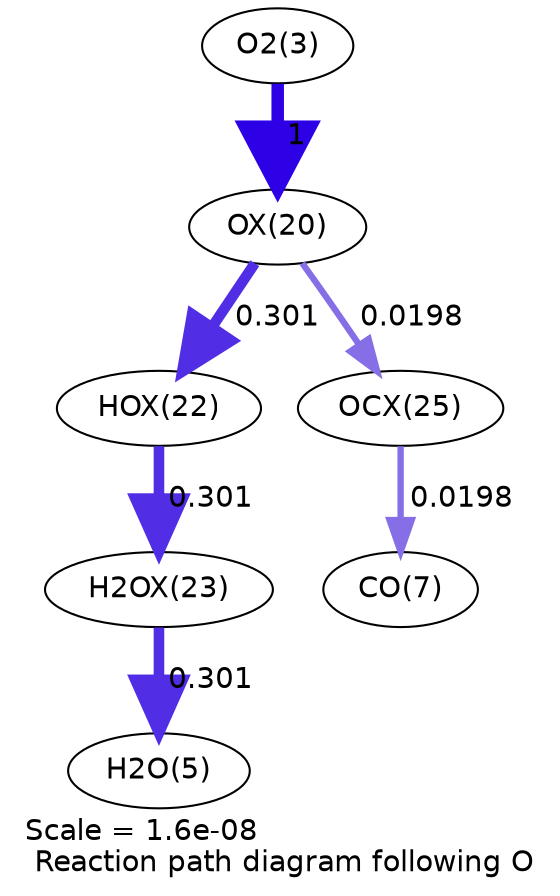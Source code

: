 digraph reaction_paths {
center=1;
s5 -> s87[fontname="Helvetica", penwidth=6, arrowsize=3, color="0.7, 1.5, 0.9"
, label=" 1"];
s87 -> s89[fontname="Helvetica", penwidth=5.09, arrowsize=2.55, color="0.7, 0.801, 0.9"
, label=" 0.301"];
s87 -> s92[fontname="Helvetica", penwidth=3.04, arrowsize=1.52, color="0.7, 0.52, 0.9"
, label=" 0.0198"];
s89 -> s90[fontname="Helvetica", penwidth=5.09, arrowsize=2.55, color="0.7, 0.801, 0.9"
, label=" 0.301"];
s90 -> s7[fontname="Helvetica", penwidth=5.09, arrowsize=2.55, color="0.7, 0.801, 0.9"
, label=" 0.301"];
s92 -> s9[fontname="Helvetica", penwidth=3.04, arrowsize=1.52, color="0.7, 0.52, 0.9"
, label=" 0.0198"];
s5 [ fontname="Helvetica", label="O2(3)"];
s7 [ fontname="Helvetica", label="H2O(5)"];
s9 [ fontname="Helvetica", label="CO(7)"];
s87 [ fontname="Helvetica", label="OX(20)"];
s89 [ fontname="Helvetica", label="HOX(22)"];
s90 [ fontname="Helvetica", label="H2OX(23)"];
s92 [ fontname="Helvetica", label="OCX(25)"];
 label = "Scale = 1.6e-08\l Reaction path diagram following O";
 fontname = "Helvetica";
}
